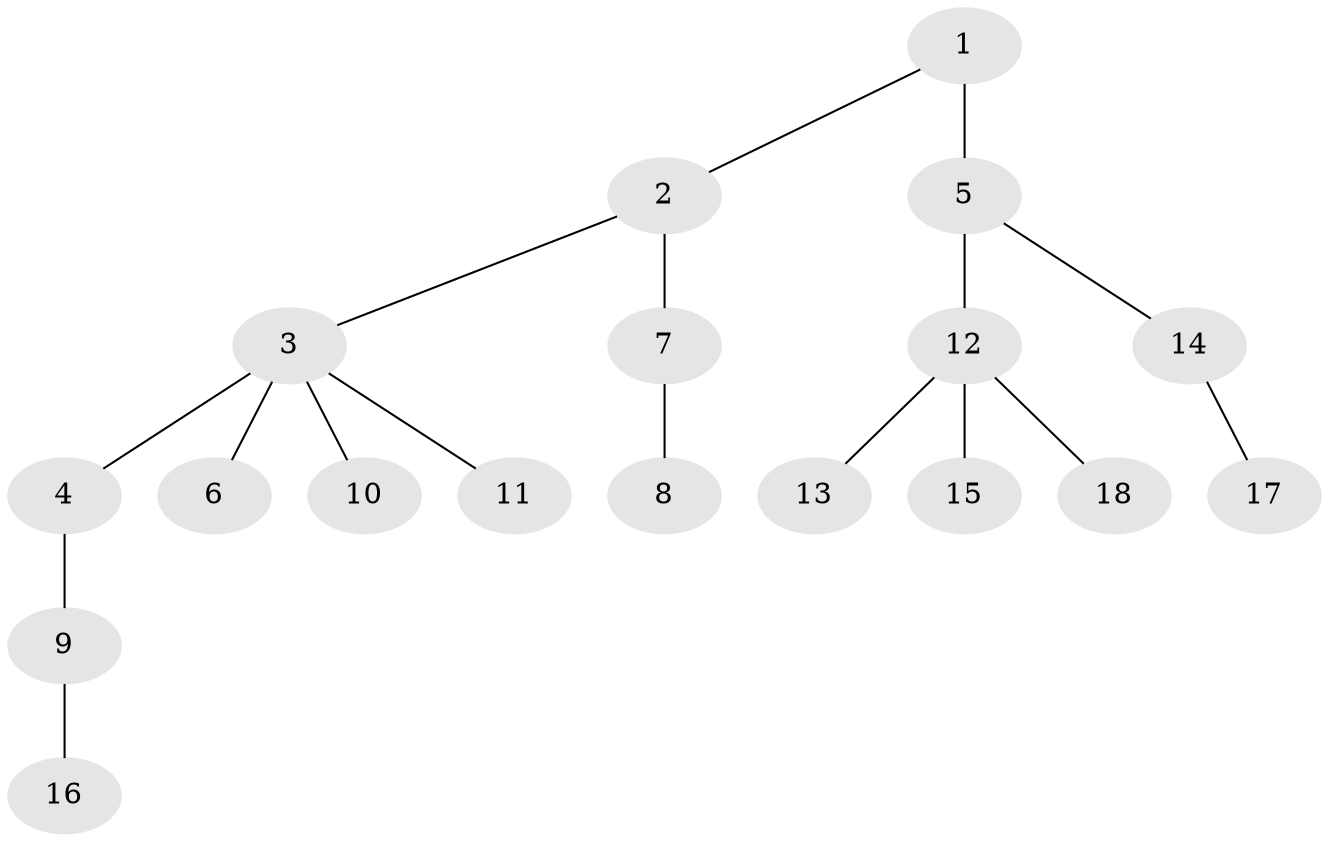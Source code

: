 // original degree distribution, {4: 0.13793103448275862, 3: 0.10344827586206896, 2: 0.1896551724137931, 5: 0.017241379310344827, 6: 0.017241379310344827, 1: 0.5344827586206896}
// Generated by graph-tools (version 1.1) at 2025/51/03/04/25 22:51:26]
// undirected, 18 vertices, 17 edges
graph export_dot {
  node [color=gray90,style=filled];
  1;
  2;
  3;
  4;
  5;
  6;
  7;
  8;
  9;
  10;
  11;
  12;
  13;
  14;
  15;
  16;
  17;
  18;
  1 -- 2 [weight=1.0];
  1 -- 5 [weight=2.0];
  2 -- 3 [weight=1.0];
  2 -- 7 [weight=2.0];
  3 -- 4 [weight=2.0];
  3 -- 6 [weight=1.0];
  3 -- 10 [weight=1.0];
  3 -- 11 [weight=1.0];
  4 -- 9 [weight=3.0];
  5 -- 12 [weight=1.0];
  5 -- 14 [weight=1.0];
  7 -- 8 [weight=1.0];
  9 -- 16 [weight=1.0];
  12 -- 13 [weight=1.0];
  12 -- 15 [weight=1.0];
  12 -- 18 [weight=1.0];
  14 -- 17 [weight=1.0];
}
